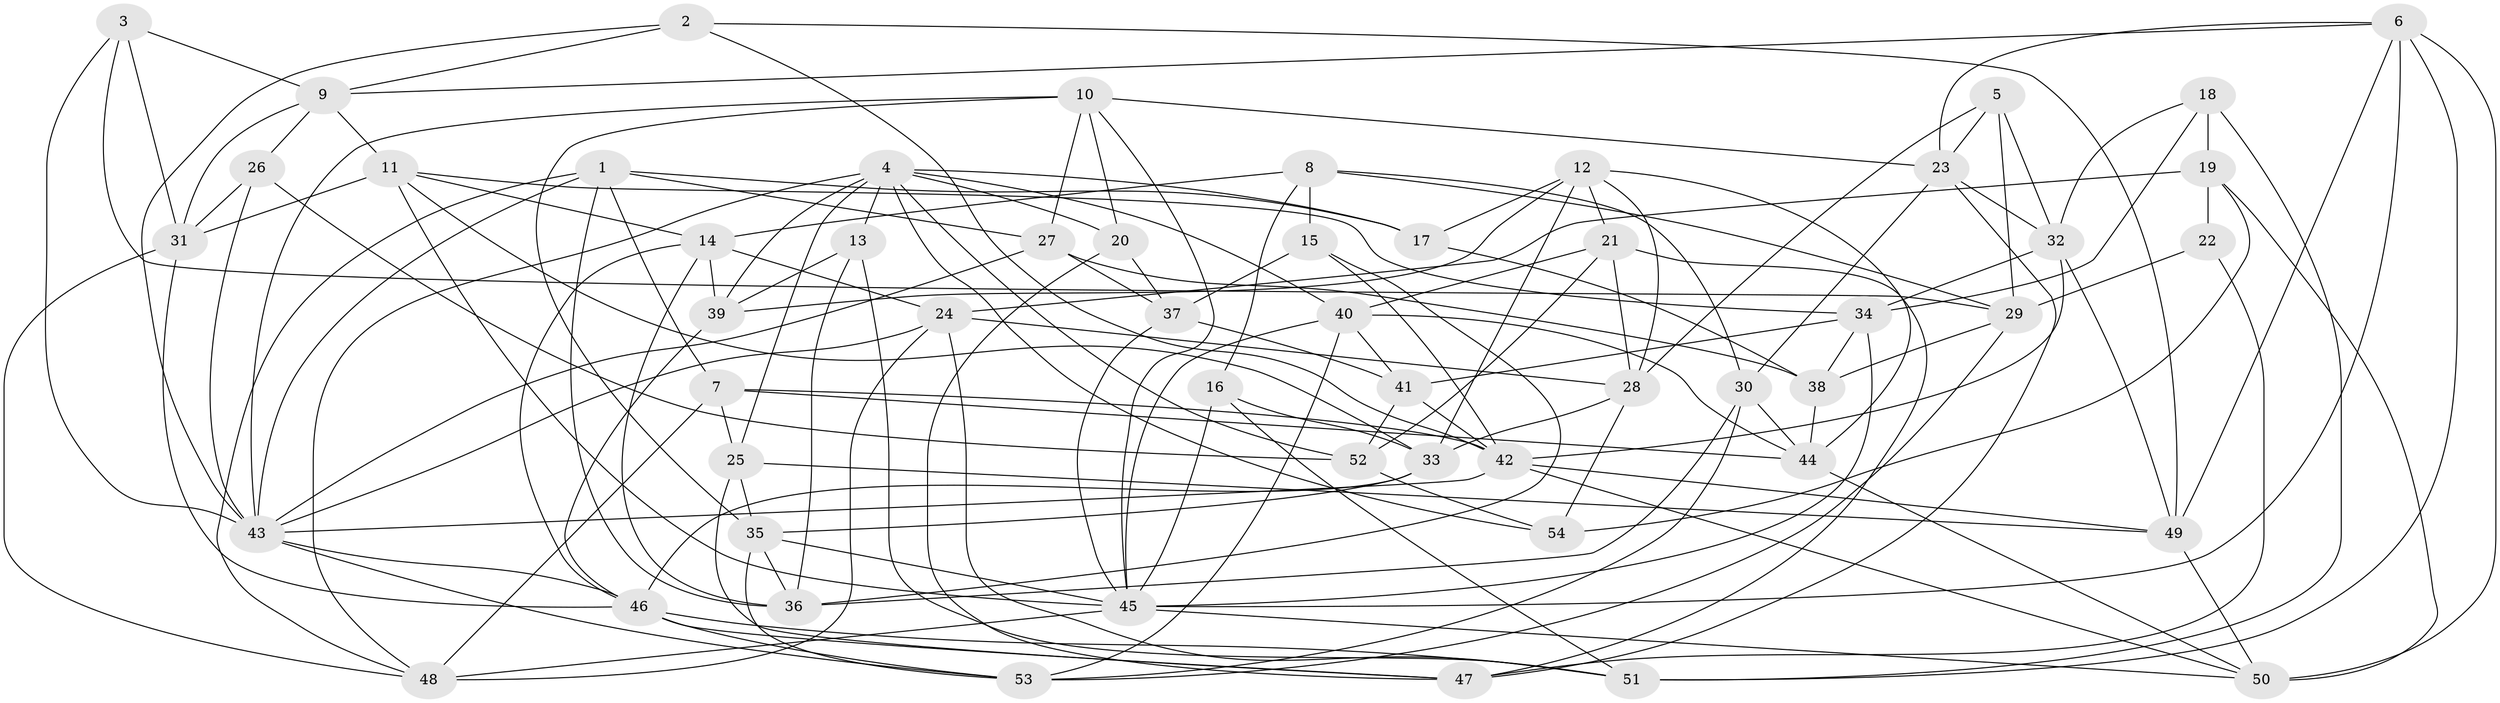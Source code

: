 // original degree distribution, {4: 1.0}
// Generated by graph-tools (version 1.1) at 2025/26/03/09/25 03:26:55]
// undirected, 54 vertices, 151 edges
graph export_dot {
graph [start="1"]
  node [color=gray90,style=filled];
  1;
  2;
  3;
  4;
  5;
  6;
  7;
  8;
  9;
  10;
  11;
  12;
  13;
  14;
  15;
  16;
  17;
  18;
  19;
  20;
  21;
  22;
  23;
  24;
  25;
  26;
  27;
  28;
  29;
  30;
  31;
  32;
  33;
  34;
  35;
  36;
  37;
  38;
  39;
  40;
  41;
  42;
  43;
  44;
  45;
  46;
  47;
  48;
  49;
  50;
  51;
  52;
  53;
  54;
  1 -- 7 [weight=1.0];
  1 -- 17 [weight=1.0];
  1 -- 27 [weight=1.0];
  1 -- 36 [weight=1.0];
  1 -- 43 [weight=1.0];
  1 -- 48 [weight=1.0];
  2 -- 9 [weight=1.0];
  2 -- 42 [weight=1.0];
  2 -- 43 [weight=1.0];
  2 -- 49 [weight=1.0];
  3 -- 9 [weight=1.0];
  3 -- 29 [weight=1.0];
  3 -- 31 [weight=1.0];
  3 -- 43 [weight=1.0];
  4 -- 13 [weight=1.0];
  4 -- 17 [weight=1.0];
  4 -- 20 [weight=1.0];
  4 -- 25 [weight=1.0];
  4 -- 39 [weight=2.0];
  4 -- 40 [weight=1.0];
  4 -- 48 [weight=1.0];
  4 -- 52 [weight=1.0];
  4 -- 54 [weight=1.0];
  5 -- 23 [weight=1.0];
  5 -- 28 [weight=1.0];
  5 -- 29 [weight=1.0];
  5 -- 32 [weight=1.0];
  6 -- 9 [weight=1.0];
  6 -- 23 [weight=1.0];
  6 -- 45 [weight=1.0];
  6 -- 49 [weight=1.0];
  6 -- 50 [weight=1.0];
  6 -- 51 [weight=1.0];
  7 -- 25 [weight=2.0];
  7 -- 42 [weight=1.0];
  7 -- 44 [weight=1.0];
  7 -- 48 [weight=1.0];
  8 -- 14 [weight=1.0];
  8 -- 15 [weight=2.0];
  8 -- 16 [weight=1.0];
  8 -- 29 [weight=1.0];
  8 -- 30 [weight=1.0];
  9 -- 11 [weight=1.0];
  9 -- 26 [weight=1.0];
  9 -- 31 [weight=1.0];
  10 -- 20 [weight=1.0];
  10 -- 23 [weight=1.0];
  10 -- 27 [weight=1.0];
  10 -- 35 [weight=1.0];
  10 -- 43 [weight=1.0];
  10 -- 45 [weight=1.0];
  11 -- 14 [weight=1.0];
  11 -- 31 [weight=1.0];
  11 -- 33 [weight=1.0];
  11 -- 34 [weight=1.0];
  11 -- 45 [weight=1.0];
  12 -- 17 [weight=1.0];
  12 -- 21 [weight=1.0];
  12 -- 28 [weight=1.0];
  12 -- 33 [weight=1.0];
  12 -- 39 [weight=1.0];
  12 -- 44 [weight=1.0];
  13 -- 36 [weight=1.0];
  13 -- 39 [weight=1.0];
  13 -- 51 [weight=1.0];
  14 -- 24 [weight=1.0];
  14 -- 36 [weight=1.0];
  14 -- 39 [weight=1.0];
  14 -- 46 [weight=1.0];
  15 -- 36 [weight=1.0];
  15 -- 37 [weight=1.0];
  15 -- 42 [weight=2.0];
  16 -- 33 [weight=1.0];
  16 -- 45 [weight=1.0];
  16 -- 51 [weight=1.0];
  17 -- 38 [weight=1.0];
  18 -- 19 [weight=1.0];
  18 -- 32 [weight=1.0];
  18 -- 34 [weight=1.0];
  18 -- 51 [weight=1.0];
  19 -- 22 [weight=2.0];
  19 -- 24 [weight=1.0];
  19 -- 50 [weight=1.0];
  19 -- 54 [weight=1.0];
  20 -- 37 [weight=1.0];
  20 -- 47 [weight=1.0];
  21 -- 28 [weight=1.0];
  21 -- 40 [weight=1.0];
  21 -- 47 [weight=1.0];
  21 -- 52 [weight=2.0];
  22 -- 29 [weight=1.0];
  22 -- 47 [weight=1.0];
  23 -- 30 [weight=1.0];
  23 -- 32 [weight=1.0];
  23 -- 47 [weight=1.0];
  24 -- 28 [weight=1.0];
  24 -- 43 [weight=1.0];
  24 -- 48 [weight=1.0];
  24 -- 51 [weight=1.0];
  25 -- 35 [weight=1.0];
  25 -- 47 [weight=1.0];
  25 -- 49 [weight=1.0];
  26 -- 31 [weight=1.0];
  26 -- 43 [weight=1.0];
  26 -- 52 [weight=1.0];
  27 -- 37 [weight=2.0];
  27 -- 38 [weight=1.0];
  27 -- 43 [weight=1.0];
  28 -- 33 [weight=1.0];
  28 -- 54 [weight=1.0];
  29 -- 38 [weight=1.0];
  29 -- 53 [weight=1.0];
  30 -- 36 [weight=1.0];
  30 -- 44 [weight=2.0];
  30 -- 53 [weight=1.0];
  31 -- 46 [weight=1.0];
  31 -- 48 [weight=1.0];
  32 -- 34 [weight=1.0];
  32 -- 42 [weight=1.0];
  32 -- 49 [weight=1.0];
  33 -- 35 [weight=1.0];
  33 -- 46 [weight=1.0];
  34 -- 38 [weight=1.0];
  34 -- 41 [weight=1.0];
  34 -- 45 [weight=1.0];
  35 -- 36 [weight=1.0];
  35 -- 45 [weight=1.0];
  35 -- 53 [weight=1.0];
  37 -- 41 [weight=1.0];
  37 -- 45 [weight=1.0];
  38 -- 44 [weight=2.0];
  39 -- 46 [weight=1.0];
  40 -- 41 [weight=1.0];
  40 -- 44 [weight=1.0];
  40 -- 45 [weight=1.0];
  40 -- 53 [weight=1.0];
  41 -- 42 [weight=2.0];
  41 -- 52 [weight=1.0];
  42 -- 43 [weight=1.0];
  42 -- 49 [weight=1.0];
  42 -- 50 [weight=1.0];
  43 -- 46 [weight=1.0];
  43 -- 53 [weight=1.0];
  44 -- 50 [weight=1.0];
  45 -- 48 [weight=1.0];
  45 -- 50 [weight=1.0];
  46 -- 47 [weight=1.0];
  46 -- 51 [weight=1.0];
  46 -- 53 [weight=1.0];
  49 -- 50 [weight=1.0];
  52 -- 54 [weight=1.0];
}
